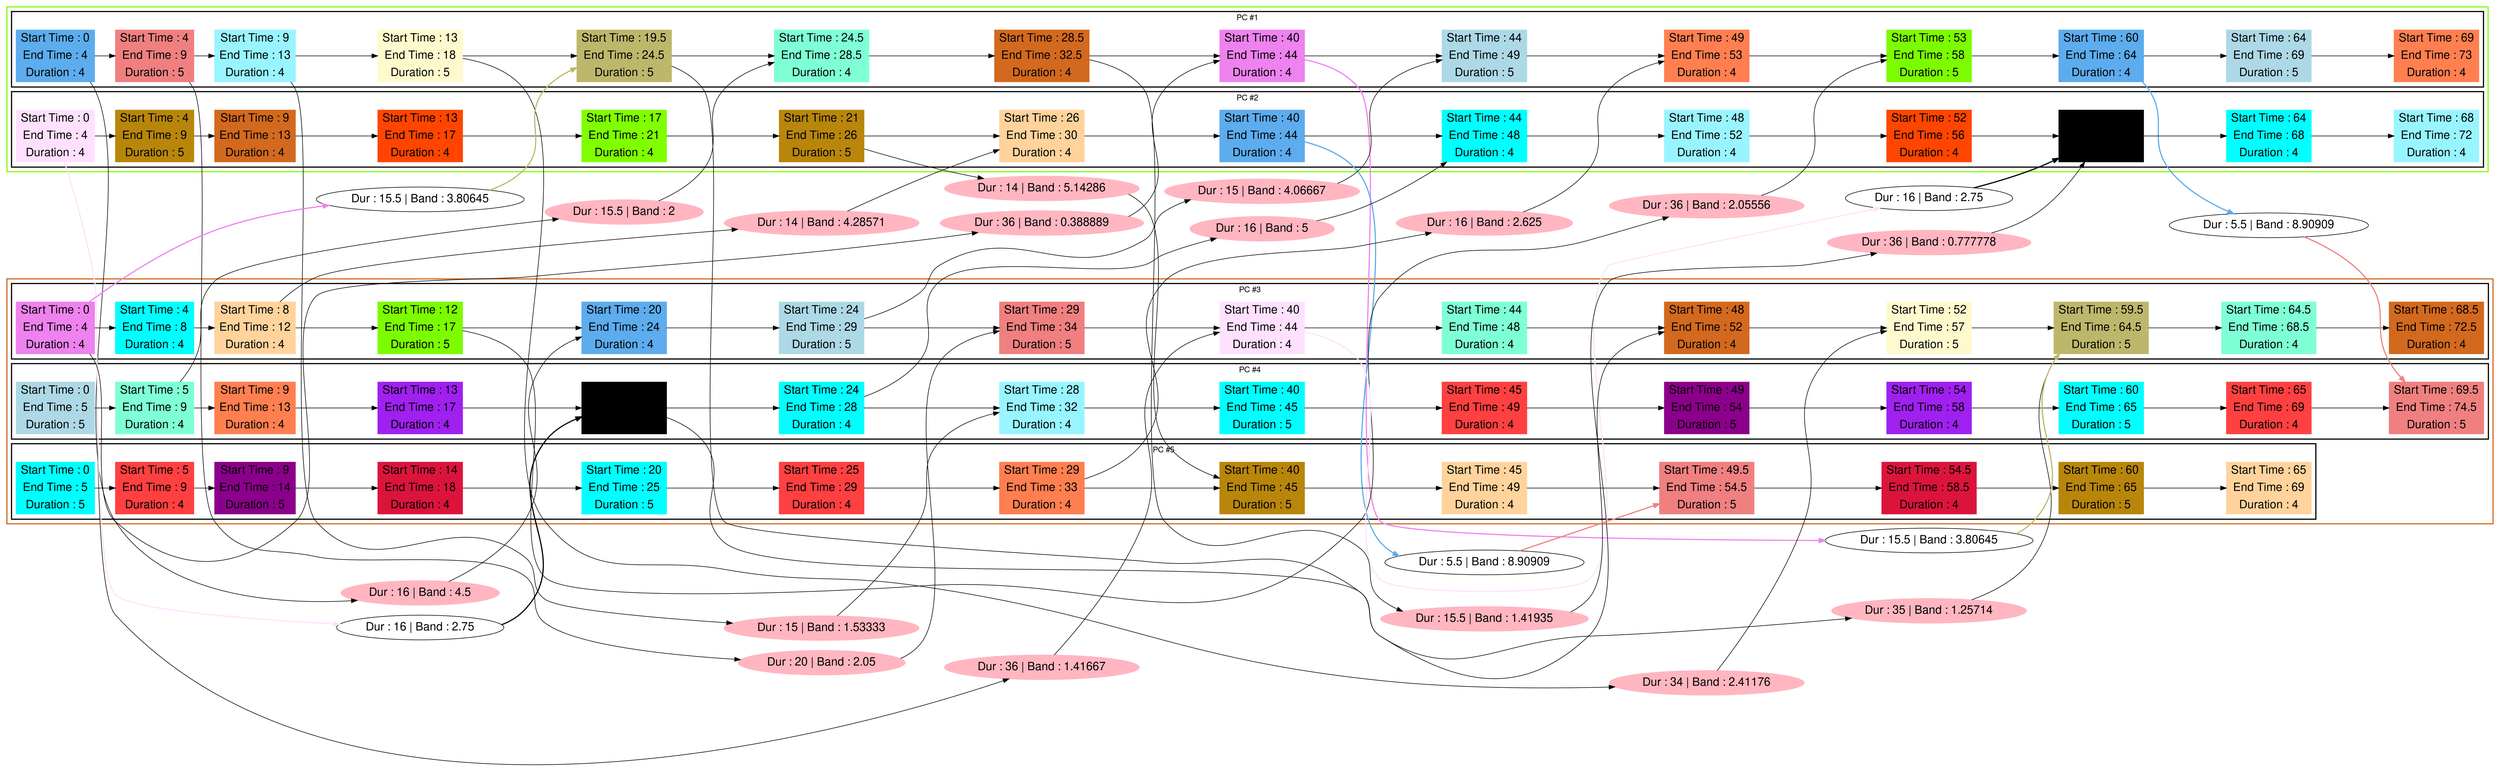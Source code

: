 digraph G {

fontname="Helvetica,Arial,sans-serif"
node [fontname="Helvetica,Arial,sans-serif"]
edge [fontname="Helvetica,Arial,sans-serif"]
graph [rankdir = "LR"];
node [fontsize = "20" shape = "ellipse"];

    subgraph cluster_Mod_0{
        color =chartreuse
        style = bold
        subgraph cluster_0{
           node [style=filled]
           color = black


            "node0" [
               label = "Start Time : 0 | End Time : 4 | Duration : 4"
               shape = "record"
               color = steelblue2
            ]

            "node65" [
               label = "Start Time : 4 | End Time : 9 | Duration : 5"
               shape = "record"
               color = lightcoral
            ]

            "node28" [
               label = "Start Time : 9 | End Time : 13 | Duration : 4"
               shape = "record"
               color = cadetblue1
            ]

            "node59" [
               label = "Start Time : 13 | End Time : 18 | Duration : 5"
               shape = "record"
               color = lemonchiffon
            ]

            "node53" [
               label = "Start Time : 19.5 | End Time : 24.5 | Duration : 5"
               shape = "record"
               color = darkkhaki
            ]

            "node9" [
               label = "Start Time : 24.5 | End Time : 28.5 | Duration : 4"
               shape = "record"
               color = aquamarine
            ]

            "node34" [
               label = "Start Time : 28.5 | End Time : 32.5 | Duration : 4"
               shape = "record"
               color = chocolate
            ]

            "node19" [
               label = "Start Time : 40 | End Time : 44 | Duration : 4"
               shape = "record"
               color = violet
            ]

            "node63" [
               label = "Start Time : 44 | End Time : 49 | Duration : 5"
               shape = "record"
               color = lightblue
            ]

            "node39" [
               label = "Start Time : 49 | End Time : 53 | Duration : 4"
               shape = "record"
               color = coral
            ]

            "node58" [
               label = "Start Time : 53 | End Time : 58 | Duration : 5"
               shape = "record"
               color = lawngreen
            ]

            "node3" [
               label = "Start Time : 60 | End Time : 64 | Duration : 4"
               shape = "record"
               color = steelblue2
            ]

            "node64" [
               label = "Start Time : 64 | End Time : 69 | Duration : 5"
               shape = "record"
               color = lightblue
            ]

            "node40" [
               label = "Start Time : 69 | End Time : 73 | Duration : 4"
               shape = "record"
               color = coral
            ]

            node0 -> node65 -> node28 -> node59 -> node53 -> node9 -> node34 -> node19 -> node63 -> node39 -> node58 -> node3 -> node64 -> node40

            label = "PC #1"

        }
        subgraph cluster_1{
           node [style=filled]
           color = black


            "node16" [
               label = "Start Time : 0 | End Time : 4 | Duration : 4"
               shape = "record"
               color = thistle1
            ]

            "node49" [
               label = "Start Time : 4 | End Time : 9 | Duration : 5"
               shape = "record"
               color = darkgoldenrod
            ]

            "node33" [
               label = "Start Time : 9 | End Time : 13 | Duration : 4"
               shape = "record"
               color = chocolate
            ]

            "node12" [
               label = "Start Time : 13 | End Time : 17 | Duration : 4"
               shape = "record"
               color = orangered1
            ]

            "node32" [
               label = "Start Time : 17 | End Time : 21 | Duration : 4"
               shape = "record"
               color = chartreuse
            ]

            "node50" [
               label = "Start Time : 21 | End Time : 26 | Duration : 5"
               shape = "record"
               color = darkgoldenrod
            ]

            "node25" [
               label = "Start Time : 26 | End Time : 30 | Duration : 4"
               shape = "record"
               color = burlywood1
            ]

            "node2" [
               label = "Start Time : 40 | End Time : 44 | Duration : 4"
               shape = "record"
               color = steelblue2
            ]

            "node6" [
               label = "Start Time : 44 | End Time : 48 | Duration : 4"
               shape = "record"
               color = aqua
            ]

            "node30" [
               label = "Start Time : 48 | End Time : 52 | Duration : 4"
               shape = "record"
               color = cadetblue1
            ]

            "node13" [
               label = "Start Time : 52 | End Time : 56 | Duration : 4"
               shape = "record"
               color = orangered1
            ]

            "node42" [
               label = "Start Time : 60 | End Time : 64 | Duration : 4"
               shape = "record"
               color = cornflower
            ]

            "node7" [
               label = "Start Time : 64 | End Time : 68 | Duration : 4"
               shape = "record"
               color = aqua
            ]

            "node31" [
               label = "Start Time : 68 | End Time : 72 | Duration : 4"
               shape = "record"
               color = cadetblue1
            ]

            node16 -> node49 -> node33 -> node12 -> node32 -> node50 -> node25 -> node2 -> node6 -> node30 -> node13 -> node42 -> node7 -> node31

            label = "PC #2"

        }
    }
    subgraph cluster_Mod_2{
        color =chocolate
        style = bold
        subgraph cluster_2{
           node [style=filled]
           color = black


            "node18" [
               label = "Start Time : 0 | End Time : 4 | Duration : 4"
               shape = "record"
               color = violet
            ]

            "node4" [
               label = "Start Time : 4 | End Time : 8 | Duration : 4"
               shape = "record"
               color = aqua
            ]

            "node24" [
               label = "Start Time : 8 | End Time : 12 | Duration : 4"
               shape = "record"
               color = burlywood1
            ]

            "node57" [
               label = "Start Time : 12 | End Time : 17 | Duration : 5"
               shape = "record"
               color = lawngreen
            ]

            "node1" [
               label = "Start Time : 20 | End Time : 24 | Duration : 4"
               shape = "record"
               color = steelblue2
            ]

            "node62" [
               label = "Start Time : 24 | End Time : 29 | Duration : 5"
               shape = "record"
               color = lightblue
            ]

            "node66" [
               label = "Start Time : 29 | End Time : 34 | Duration : 5"
               shape = "record"
               color = lightcoral
            ]

            "node17" [
               label = "Start Time : 40 | End Time : 44 | Duration : 4"
               shape = "record"
               color = thistle1
            ]

            "node10" [
               label = "Start Time : 44 | End Time : 48 | Duration : 4"
               shape = "record"
               color = aquamarine
            ]

            "node35" [
               label = "Start Time : 48 | End Time : 52 | Duration : 4"
               shape = "record"
               color = chocolate
            ]

            "node60" [
               label = "Start Time : 52 | End Time : 57 | Duration : 5"
               shape = "record"
               color = lemonchiffon
            ]

            "node54" [
               label = "Start Time : 59.5 | End Time : 64.5 | Duration : 5"
               shape = "record"
               color = darkkhaki
            ]

            "node11" [
               label = "Start Time : 64.5 | End Time : 68.5 | Duration : 4"
               shape = "record"
               color = aquamarine
            ]

            "node36" [
               label = "Start Time : 68.5 | End Time : 72.5 | Duration : 4"
               shape = "record"
               color = chocolate
            ]

            node18 -> node4 -> node24 -> node57 -> node1 -> node62 -> node66 -> node17 -> node10 -> node35 -> node60 -> node54 -> node11 -> node36

            label = "PC #3"

        }
        subgraph cluster_3{
           node [style=filled]
           color = black


            "node61" [
               label = "Start Time : 0 | End Time : 5 | Duration : 5"
               shape = "record"
               color = lightblue
            ]

            "node8" [
               label = "Start Time : 5 | End Time : 9 | Duration : 4"
               shape = "record"
               color = aquamarine
            ]

            "node37" [
               label = "Start Time : 9 | End Time : 13 | Duration : 4"
               shape = "record"
               color = coral
            ]

            "node14" [
               label = "Start Time : 13 | End Time : 17 | Duration : 4"
               shape = "record"
               color = x11purple
            ]

            "node41" [
               label = "Start Time : 20 | End Time : 24 | Duration : 4"
               shape = "record"
               color = cornflower
            ]

            "node5" [
               label = "Start Time : 24 | End Time : 28 | Duration : 4"
               shape = "record"
               color = aqua
            ]

            "node29" [
               label = "Start Time : 28 | End Time : 32 | Duration : 4"
               shape = "record"
               color = cadetblue1
            ]

            "node47" [
               label = "Start Time : 40 | End Time : 45 | Duration : 5"
               shape = "record"
               color = cyan
            ]

            "node22" [
               label = "Start Time : 45 | End Time : 49 | Duration : 4"
               shape = "record"
               color = brown1
            ]

            "node56" [
               label = "Start Time : 49 | End Time : 54 | Duration : 5"
               shape = "record"
               color = darkmagenta
            ]

            "node15" [
               label = "Start Time : 54 | End Time : 58 | Duration : 4"
               shape = "record"
               color = x11purple
            ]

            "node48" [
               label = "Start Time : 60 | End Time : 65 | Duration : 5"
               shape = "record"
               color = cyan
            ]

            "node23" [
               label = "Start Time : 65 | End Time : 69 | Duration : 4"
               shape = "record"
               color = brown1
            ]

            "node68" [
               label = "Start Time : 69.5 | End Time : 74.5 | Duration : 5"
               shape = "record"
               color = lightcoral
            ]

            node61 -> node8 -> node37 -> node14 -> node41 -> node5 -> node29 -> node47 -> node22 -> node56 -> node15 -> node48 -> node23 -> node68

            label = "PC #4"

        }
        subgraph cluster_4{
           node [style=filled]
           color = black


            "node45" [
               label = "Start Time : 0 | End Time : 5 | Duration : 5"
               shape = "record"
               color = cyan
            ]

            "node20" [
               label = "Start Time : 5 | End Time : 9 | Duration : 4"
               shape = "record"
               color = brown1
            ]

            "node55" [
               label = "Start Time : 9 | End Time : 14 | Duration : 5"
               shape = "record"
               color = darkmagenta
            ]

            "node43" [
               label = "Start Time : 14 | End Time : 18 | Duration : 4"
               shape = "record"
               color = crimson
            ]

            "node46" [
               label = "Start Time : 20 | End Time : 25 | Duration : 5"
               shape = "record"
               color = cyan
            ]

            "node21" [
               label = "Start Time : 25 | End Time : 29 | Duration : 4"
               shape = "record"
               color = brown1
            ]

            "node38" [
               label = "Start Time : 29 | End Time : 33 | Duration : 4"
               shape = "record"
               color = coral
            ]

            "node51" [
               label = "Start Time : 40 | End Time : 45 | Duration : 5"
               shape = "record"
               color = darkgoldenrod
            ]

            "node26" [
               label = "Start Time : 45 | End Time : 49 | Duration : 4"
               shape = "record"
               color = burlywood1
            ]

            "node67" [
               label = "Start Time : 49.5 | End Time : 54.5 | Duration : 5"
               shape = "record"
               color = lightcoral
            ]

            "node44" [
               label = "Start Time : 54.5 | End Time : 58.5 | Duration : 4"
               shape = "record"
               color = crimson
            ]

            "node52" [
               label = "Start Time : 60 | End Time : 65 | Duration : 5"
               shape = "record"
               color = darkgoldenrod
            ]

            "node27" [
               label = "Start Time : 65 | End Time : 69 | Duration : 4"
               shape = "record"
               color = burlywood1
            ]

            node45 -> node20 -> node55 -> node43 -> node46 -> node21 -> node38 -> node51 -> node26 -> node67 -> node44 -> node52 -> node27

            label = "PC #5"

        }
    }
    "contextMessage0" [
       label = "Dur : 16 | Band : 4.5"
       shape = "ellipse"       color = lightpink
       style = filled   ]
    "contextMessage1" [
       label = "Dur : 15.5 | Band : 2"
       shape = "ellipse"       color = lightpink
       style = filled   ]
    "contextMessage2" [
       label = "Dur : 14 | Band : 4.28571"
       shape = "ellipse"       color = lightpink
       style = filled   ]
    "contextMessage3" [
       label = "Dur : 15 | Band : 1.53333"
       shape = "ellipse"       color = lightpink
       style = filled   ]
    "contextMessage4" [
       label = "Dur : 20 | Band : 2.05"
       shape = "ellipse"       color = lightpink
       style = filled   ]
    "contextMessage5" [
       label = "Dur : 36 | Band : 1.41667"
       shape = "ellipse"       color = lightpink
       style = filled   ]
    "contextMessage6" [
       label = "Dur : 36 | Band : 0.388889"
       shape = "ellipse"       color = lightpink
       style = filled   ]
    "contextMessage7" [
       label = "Dur : 14 | Band : 5.14286"
       shape = "ellipse"       color = lightpink
       style = filled   ]
    "contextMessage8" [
       label = "Dur : 15 | Band : 4.06667"
       shape = "ellipse"       color = lightpink
       style = filled   ]
    "contextMessage9" [
       label = "Dur : 16 | Band : 5"
       shape = "ellipse"       color = lightpink
       style = filled   ]
    "contextMessage10" [
       label = "Dur : 15.5 | Band : 1.41935"
       shape = "ellipse"       color = lightpink
       style = filled   ]
    "contextMessage11" [
       label = "Dur : 16 | Band : 2.625"
       shape = "ellipse"       color = lightpink
       style = filled   ]
    "contextMessage12" [
       label = "Dur : 36 | Band : 2.05556"
       shape = "ellipse"       color = lightpink
       style = filled   ]
    "contextMessage13" [
       label = "Dur : 34 | Band : 2.41176"
       shape = "ellipse"       color = lightpink
       style = filled   ]
    "contextMessage14" [
       label = "Dur : 35 | Band : 1.25714"
       shape = "ellipse"       color = lightpink
       style = filled   ]
    "contextMessage15" [
       label = "Dur : 36 | Band : 0.777778"
       shape = "ellipse"       color = lightpink
       style = filled   ]

    node0 -> contextMessage0 -> node1
    node8 -> contextMessage1 -> node9
    node24 -> contextMessage2 -> node25
    node28 -> contextMessage3 -> node29
    node65 -> contextMessage4 -> node66
    node16 -> contextMessage5 -> node17
    node18 -> contextMessage6 -> node19
    node50 -> contextMessage7 -> node51
    node62 -> contextMessage8 -> node63
    node5 -> contextMessage9 -> node6
    node34 -> contextMessage10 -> node35
    node38 -> contextMessage11 -> node39
    node57 -> contextMessage12 -> node58
    node59 -> contextMessage13 -> node60
    node53 -> contextMessage14 -> node54
    node41 -> contextMessage15 -> node42

    "message0" [
       label = "Dur : 15.5 | Band : 3.80645"
       shape = "ellipse"   ]
    "message1" [
       label = "Dur : 5.5 | Band : 8.90909"
       shape = "ellipse"   ]
    "message2" [
       label = "Dur : 16 | Band : 2.75"
       shape = "ellipse"   ]
    "message3" [
       label = "Dur : 5.5 | Band : 8.90909"
       shape = "ellipse"   ]
    "message4" [
       label = "Dur : 15.5 | Band : 3.80645"
       shape = "ellipse"   ]
    "message5" [
       label = "Dur : 16 | Band : 2.75"
       shape = "ellipse"   ]

    node19 -> message0 [color =violet style = bold]
    message0 -> node54 [color =darkkhaki style = bold]
    node3 -> message1 [color =steelblue2 style = bold]
    message1 -> node68 [color =lightcoral style = bold]
    node16 -> message2 [color =thistle1 style = bold]
    message2 -> node41 [color =cornflower style = bold]
    node2 -> message3 [color =steelblue2 style = bold]
    message3 -> node67 [color =lightcoral style = bold]
    node18 -> message4 [color =violet style = bold]
    message4 -> node53 [color =darkkhaki style = bold]
    node17 -> message5 [color =thistle1 style = bold]
    message5 -> node42 [color =cornflower style = bold]

}


